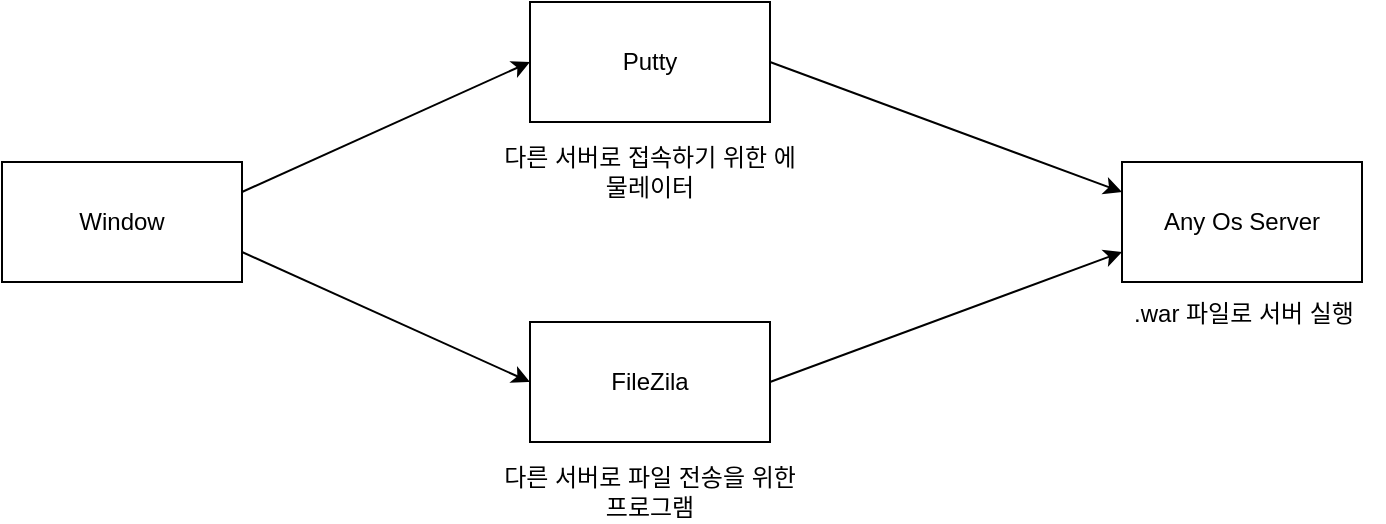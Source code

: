 <mxfile version="21.0.8" type="github">
  <diagram name="페이지-1" id="VeKS7mpgIEIArPHhg4XP">
    <mxGraphModel dx="1050" dy="549" grid="1" gridSize="10" guides="1" tooltips="1" connect="1" arrows="1" fold="1" page="1" pageScale="1" pageWidth="827" pageHeight="1169" math="0" shadow="0">
      <root>
        <mxCell id="0" />
        <mxCell id="1" parent="0" />
        <mxCell id="XKceZaE7vtenikr2Tc22-1" value="Window" style="rounded=0;whiteSpace=wrap;html=1;" vertex="1" parent="1">
          <mxGeometry x="30" y="200" width="120" height="60" as="geometry" />
        </mxCell>
        <mxCell id="XKceZaE7vtenikr2Tc22-2" value="Any Os Server" style="rounded=0;whiteSpace=wrap;html=1;" vertex="1" parent="1">
          <mxGeometry x="590" y="200" width="120" height="60" as="geometry" />
        </mxCell>
        <mxCell id="XKceZaE7vtenikr2Tc22-3" value="Putty" style="rounded=0;whiteSpace=wrap;html=1;" vertex="1" parent="1">
          <mxGeometry x="294" y="120" width="120" height="60" as="geometry" />
        </mxCell>
        <mxCell id="XKceZaE7vtenikr2Tc22-4" value="FileZila" style="rounded=0;whiteSpace=wrap;html=1;" vertex="1" parent="1">
          <mxGeometry x="294" y="280" width="120" height="60" as="geometry" />
        </mxCell>
        <mxCell id="XKceZaE7vtenikr2Tc22-5" value="다른 서버로 파일 전송을 위한 프로그램&lt;br&gt;" style="text;html=1;strokeColor=none;fillColor=none;align=center;verticalAlign=middle;whiteSpace=wrap;rounded=0;" vertex="1" parent="1">
          <mxGeometry x="276" y="350" width="156" height="30" as="geometry" />
        </mxCell>
        <mxCell id="XKceZaE7vtenikr2Tc22-6" value="다른 서버로 접속하기 위한 에물레이터&lt;br&gt;" style="text;html=1;strokeColor=none;fillColor=none;align=center;verticalAlign=middle;whiteSpace=wrap;rounded=0;" vertex="1" parent="1">
          <mxGeometry x="276" y="190" width="156" height="30" as="geometry" />
        </mxCell>
        <mxCell id="XKceZaE7vtenikr2Tc22-7" value="" style="endArrow=classic;html=1;rounded=0;entryX=0;entryY=0.5;entryDx=0;entryDy=0;exitX=1;exitY=0.75;exitDx=0;exitDy=0;" edge="1" parent="1" source="XKceZaE7vtenikr2Tc22-1" target="XKceZaE7vtenikr2Tc22-4">
          <mxGeometry width="50" height="50" relative="1" as="geometry">
            <mxPoint x="190" y="330" as="sourcePoint" />
            <mxPoint x="240" y="280" as="targetPoint" />
          </mxGeometry>
        </mxCell>
        <mxCell id="XKceZaE7vtenikr2Tc22-9" value="" style="endArrow=classic;html=1;rounded=0;exitX=1;exitY=0.25;exitDx=0;exitDy=0;entryX=0;entryY=0.5;entryDx=0;entryDy=0;" edge="1" parent="1" source="XKceZaE7vtenikr2Tc22-1" target="XKceZaE7vtenikr2Tc22-3">
          <mxGeometry width="50" height="50" relative="1" as="geometry">
            <mxPoint x="230" y="220" as="sourcePoint" />
            <mxPoint x="280" y="170" as="targetPoint" />
          </mxGeometry>
        </mxCell>
        <mxCell id="XKceZaE7vtenikr2Tc22-10" value="" style="endArrow=classic;html=1;rounded=0;exitX=1;exitY=0.5;exitDx=0;exitDy=0;entryX=0;entryY=0.25;entryDx=0;entryDy=0;" edge="1" parent="1" source="XKceZaE7vtenikr2Tc22-3" target="XKceZaE7vtenikr2Tc22-2">
          <mxGeometry width="50" height="50" relative="1" as="geometry">
            <mxPoint x="460" y="160" as="sourcePoint" />
            <mxPoint x="510" y="110" as="targetPoint" />
          </mxGeometry>
        </mxCell>
        <mxCell id="XKceZaE7vtenikr2Tc22-11" value="" style="endArrow=classic;html=1;rounded=0;exitX=1;exitY=0.5;exitDx=0;exitDy=0;entryX=0;entryY=0.75;entryDx=0;entryDy=0;" edge="1" parent="1" source="XKceZaE7vtenikr2Tc22-4" target="XKceZaE7vtenikr2Tc22-2">
          <mxGeometry width="50" height="50" relative="1" as="geometry">
            <mxPoint x="490" y="330" as="sourcePoint" />
            <mxPoint x="540" y="280" as="targetPoint" />
          </mxGeometry>
        </mxCell>
        <mxCell id="XKceZaE7vtenikr2Tc22-12" value=".war 파일로 서버 실행" style="text;html=1;strokeColor=none;fillColor=none;align=center;verticalAlign=middle;whiteSpace=wrap;rounded=0;" vertex="1" parent="1">
          <mxGeometry x="581" y="261" width="140" height="30" as="geometry" />
        </mxCell>
      </root>
    </mxGraphModel>
  </diagram>
</mxfile>
